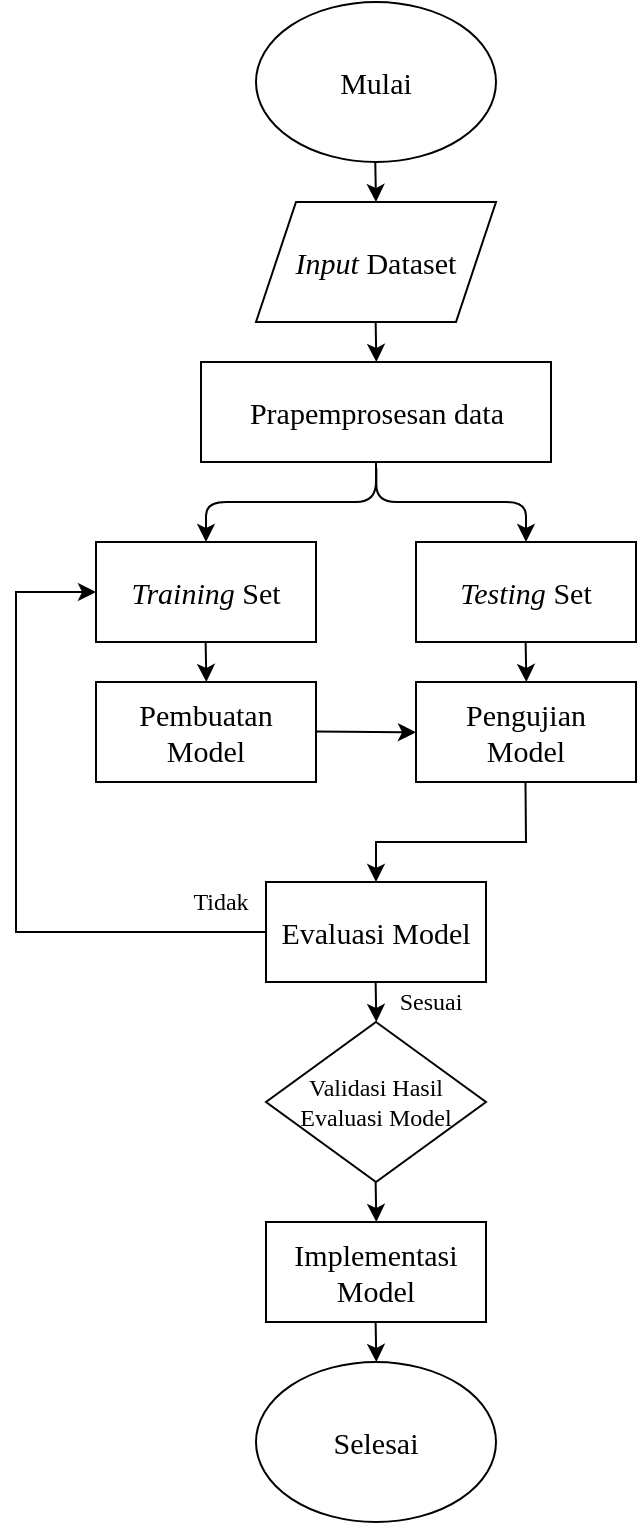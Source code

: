 <mxfile version="27.0.9">
  <diagram name="Page-1" id="srnxFx1ETwGNbWKc2Qa8">
    <mxGraphModel dx="581" dy="291" grid="1" gridSize="10" guides="1" tooltips="1" connect="1" arrows="1" fold="1" page="1" pageScale="1" pageWidth="850" pageHeight="1100" math="0" shadow="0">
      <root>
        <mxCell id="0" />
        <mxCell id="1" parent="0" />
        <mxCell id="BzqgVAIVluMR7pWpgjYR-1" value="&lt;font style=&quot;font-size: 15px;&quot; face=&quot;Times New Roman&quot;&gt;Mulai&lt;/font&gt;" style="ellipse;whiteSpace=wrap;html=1;" vertex="1" parent="1">
          <mxGeometry x="210" y="10" width="120" height="80" as="geometry" />
        </mxCell>
        <mxCell id="BzqgVAIVluMR7pWpgjYR-2" value="" style="endArrow=classic;html=1;rounded=0;" edge="1" parent="1">
          <mxGeometry width="50" height="50" relative="1" as="geometry">
            <mxPoint x="269.64" y="90" as="sourcePoint" />
            <mxPoint x="270" y="110" as="targetPoint" />
          </mxGeometry>
        </mxCell>
        <mxCell id="BzqgVAIVluMR7pWpgjYR-3" value="&lt;font style=&quot;font-size: 15px;&quot; face=&quot;Times New Roman&quot;&gt;&lt;i&gt;Input &lt;/i&gt;Dataset&lt;/font&gt;" style="shape=parallelogram;perimeter=parallelogramPerimeter;whiteSpace=wrap;html=1;fixedSize=1;" vertex="1" parent="1">
          <mxGeometry x="210" y="110" width="120" height="60" as="geometry" />
        </mxCell>
        <mxCell id="BzqgVAIVluMR7pWpgjYR-5" value="&lt;font face=&quot;Times New Roman&quot;&gt;&lt;span style=&quot;font-size: 15px;&quot;&gt;Prapemprosesan data&lt;/span&gt;&lt;/font&gt;" style="rounded=0;whiteSpace=wrap;html=1;" vertex="1" parent="1">
          <mxGeometry x="182.5" y="190" width="175" height="50" as="geometry" />
        </mxCell>
        <mxCell id="BzqgVAIVluMR7pWpgjYR-10" value="" style="edgeStyle=elbowEdgeStyle;elbow=vertical;html=1;rounded=1;curved=0;sourcePerimeterSpacing=0;targetPerimeterSpacing=0;startSize=6;endSize=6;entryX=0.5;entryY=0;entryDx=0;entryDy=0;exitX=0.5;exitY=1;exitDx=0;exitDy=0;" edge="1" parent="1" source="BzqgVAIVluMR7pWpgjYR-5" target="BzqgVAIVluMR7pWpgjYR-14">
          <mxGeometry relative="1" as="geometry">
            <mxPoint x="270" y="310" as="sourcePoint" />
            <mxPoint x="200.0" y="360" as="targetPoint" />
            <Array as="points">
              <mxPoint x="230" y="260" />
            </Array>
          </mxGeometry>
        </mxCell>
        <mxCell id="BzqgVAIVluMR7pWpgjYR-12" value="" style="edgeStyle=elbowEdgeStyle;elbow=vertical;html=1;rounded=1;curved=0;sourcePerimeterSpacing=0;targetPerimeterSpacing=0;startSize=6;endSize=6;entryX=0.5;entryY=0;entryDx=0;entryDy=0;exitX=0.501;exitY=1.06;exitDx=0;exitDy=0;exitPerimeter=0;" edge="1" parent="1" source="BzqgVAIVluMR7pWpgjYR-5" target="BzqgVAIVluMR7pWpgjYR-15">
          <mxGeometry relative="1" as="geometry">
            <mxPoint x="270.0" y="310" as="sourcePoint" />
            <mxPoint x="340.0" y="360" as="targetPoint" />
            <Array as="points">
              <mxPoint x="300" y="260" />
            </Array>
          </mxGeometry>
        </mxCell>
        <mxCell id="BzqgVAIVluMR7pWpgjYR-14" value="&lt;i style=&quot;font-family: &amp;quot;Times New Roman&amp;quot;; font-size: 15px;&quot;&gt;Training&amp;nbsp;&lt;/i&gt;&lt;span style=&quot;font-family: &amp;quot;Times New Roman&amp;quot;; font-size: 15px;&quot;&gt;Set&lt;/span&gt;" style="rounded=0;whiteSpace=wrap;html=1;" vertex="1" parent="1">
          <mxGeometry x="130" y="280" width="110" height="50" as="geometry" />
        </mxCell>
        <mxCell id="BzqgVAIVluMR7pWpgjYR-15" value="&lt;i style=&quot;font-family: &amp;quot;Times New Roman&amp;quot;; font-size: 15px;&quot;&gt;Testing&amp;nbsp;&lt;/i&gt;&lt;span style=&quot;font-family: &amp;quot;Times New Roman&amp;quot;; font-size: 15px;&quot;&gt;Set&lt;/span&gt;" style="rounded=0;whiteSpace=wrap;html=1;" vertex="1" parent="1">
          <mxGeometry x="290" y="280" width="110" height="50" as="geometry" />
        </mxCell>
        <mxCell id="BzqgVAIVluMR7pWpgjYR-20" value="&lt;span style=&quot;font-family: &amp;quot;Times New Roman&amp;quot;; font-size: 15px;&quot;&gt;Pengujian&lt;/span&gt;&lt;div&gt;&lt;span style=&quot;font-family: &amp;quot;Times New Roman&amp;quot;; font-size: 15px;&quot;&gt;Model&lt;/span&gt;&lt;/div&gt;" style="rounded=0;whiteSpace=wrap;html=1;" vertex="1" parent="1">
          <mxGeometry x="290" y="350" width="110" height="50" as="geometry" />
        </mxCell>
        <mxCell id="BzqgVAIVluMR7pWpgjYR-21" value="" style="endArrow=classic;html=1;rounded=0;entryX=0.5;entryY=0;entryDx=0;entryDy=0;" edge="1" parent="1" target="BzqgVAIVluMR7pWpgjYR-22">
          <mxGeometry width="50" height="50" relative="1" as="geometry">
            <mxPoint x="344.74" y="400" as="sourcePoint" />
            <mxPoint x="270" y="470" as="targetPoint" />
            <Array as="points">
              <mxPoint x="345" y="430" />
              <mxPoint x="270" y="430" />
            </Array>
          </mxGeometry>
        </mxCell>
        <mxCell id="BzqgVAIVluMR7pWpgjYR-22" value="&lt;span style=&quot;font-family: &amp;quot;Times New Roman&amp;quot;; font-size: 15px;&quot;&gt;Evaluasi Model&lt;/span&gt;" style="rounded=0;whiteSpace=wrap;html=1;" vertex="1" parent="1">
          <mxGeometry x="215" y="450" width="110" height="50" as="geometry" />
        </mxCell>
        <mxCell id="BzqgVAIVluMR7pWpgjYR-23" value="" style="endArrow=classic;html=1;rounded=0;" edge="1" parent="1">
          <mxGeometry width="50" height="50" relative="1" as="geometry">
            <mxPoint x="269.82" y="170" as="sourcePoint" />
            <mxPoint x="270.18" y="190" as="targetPoint" />
          </mxGeometry>
        </mxCell>
        <mxCell id="BzqgVAIVluMR7pWpgjYR-26" value="&lt;span style=&quot;font-family: &amp;quot;Times New Roman&amp;quot;;&quot;&gt;&lt;font&gt;Validasi Hasil&lt;/font&gt;&lt;/span&gt;&lt;div&gt;&lt;span style=&quot;font-family: &amp;quot;Times New Roman&amp;quot;;&quot;&gt;&lt;font&gt;Evaluasi Model&lt;/font&gt;&lt;/span&gt;&lt;/div&gt;" style="rhombus;whiteSpace=wrap;html=1;" vertex="1" parent="1">
          <mxGeometry x="215" y="520" width="110" height="80" as="geometry" />
        </mxCell>
        <mxCell id="BzqgVAIVluMR7pWpgjYR-28" value="&lt;span style=&quot;font-family: &amp;quot;Times New Roman&amp;quot;; font-size: 15px;&quot;&gt;Implementasi Model&lt;/span&gt;" style="rounded=0;whiteSpace=wrap;html=1;" vertex="1" parent="1">
          <mxGeometry x="215" y="620" width="110" height="50" as="geometry" />
        </mxCell>
        <mxCell id="BzqgVAIVluMR7pWpgjYR-29" value="&lt;span style=&quot;font-family: &amp;quot;Times New Roman&amp;quot;; font-size: 15px;&quot;&gt;Selesai&lt;/span&gt;" style="ellipse;whiteSpace=wrap;html=1;" vertex="1" parent="1">
          <mxGeometry x="210" y="690" width="120" height="80" as="geometry" />
        </mxCell>
        <mxCell id="BzqgVAIVluMR7pWpgjYR-32" value="" style="endArrow=classic;html=1;rounded=0;" edge="1" parent="1">
          <mxGeometry width="50" height="50" relative="1" as="geometry">
            <mxPoint x="344.82" y="330" as="sourcePoint" />
            <mxPoint x="345.18" y="350" as="targetPoint" />
          </mxGeometry>
        </mxCell>
        <mxCell id="BzqgVAIVluMR7pWpgjYR-33" value="" style="endArrow=classic;html=1;rounded=0;" edge="1" parent="1">
          <mxGeometry width="50" height="50" relative="1" as="geometry">
            <mxPoint x="269.81" y="500" as="sourcePoint" />
            <mxPoint x="270.17" y="520" as="targetPoint" />
          </mxGeometry>
        </mxCell>
        <mxCell id="BzqgVAIVluMR7pWpgjYR-34" value="" style="endArrow=classic;html=1;rounded=0;" edge="1" parent="1">
          <mxGeometry width="50" height="50" relative="1" as="geometry">
            <mxPoint x="269.81" y="600" as="sourcePoint" />
            <mxPoint x="270.17" y="620" as="targetPoint" />
          </mxGeometry>
        </mxCell>
        <mxCell id="BzqgVAIVluMR7pWpgjYR-35" value="" style="endArrow=classic;html=1;rounded=0;" edge="1" parent="1">
          <mxGeometry width="50" height="50" relative="1" as="geometry">
            <mxPoint x="269.81" y="670" as="sourcePoint" />
            <mxPoint x="270.17" y="690" as="targetPoint" />
          </mxGeometry>
        </mxCell>
        <mxCell id="BzqgVAIVluMR7pWpgjYR-36" value="" style="endArrow=classic;html=1;rounded=0;entryX=0;entryY=0.5;entryDx=0;entryDy=0;" edge="1" parent="1">
          <mxGeometry width="50" height="50" relative="1" as="geometry">
            <mxPoint x="240" y="374.77" as="sourcePoint" />
            <mxPoint x="290" y="375.15" as="targetPoint" />
          </mxGeometry>
        </mxCell>
        <mxCell id="BzqgVAIVluMR7pWpgjYR-37" value="" style="endArrow=classic;html=1;rounded=0;entryX=0;entryY=0.5;entryDx=0;entryDy=0;" edge="1" parent="1" target="BzqgVAIVluMR7pWpgjYR-14">
          <mxGeometry width="50" height="50" relative="1" as="geometry">
            <mxPoint x="215" y="475" as="sourcePoint" />
            <mxPoint x="165" y="474.62" as="targetPoint" />
            <Array as="points">
              <mxPoint x="90" y="475" />
              <mxPoint x="90" y="305" />
            </Array>
          </mxGeometry>
        </mxCell>
        <mxCell id="BzqgVAIVluMR7pWpgjYR-38" value="&lt;font face=&quot;Times New Roman&quot;&gt;&lt;span style=&quot;font-size: 15px;&quot;&gt;Pembuatan Model&lt;/span&gt;&lt;/font&gt;" style="rounded=0;whiteSpace=wrap;html=1;" vertex="1" parent="1">
          <mxGeometry x="130" y="350" width="110" height="50" as="geometry" />
        </mxCell>
        <mxCell id="BzqgVAIVluMR7pWpgjYR-39" value="" style="endArrow=classic;html=1;rounded=0;" edge="1" parent="1">
          <mxGeometry width="50" height="50" relative="1" as="geometry">
            <mxPoint x="184.82" y="330" as="sourcePoint" />
            <mxPoint x="185.18" y="350" as="targetPoint" />
          </mxGeometry>
        </mxCell>
        <mxCell id="BzqgVAIVluMR7pWpgjYR-40" value="&lt;span style=&quot;font-family: &amp;quot;Times New Roman&amp;quot;;&quot;&gt;&lt;font&gt;Sesuai&lt;/font&gt;&lt;/span&gt;" style="text;html=1;align=center;verticalAlign=middle;whiteSpace=wrap;rounded=0;" vertex="1" parent="1">
          <mxGeometry x="280" y="500" width="35" height="20" as="geometry" />
        </mxCell>
        <mxCell id="BzqgVAIVluMR7pWpgjYR-41" value="&lt;font face=&quot;Times New Roman&quot;&gt;Tidak&lt;/font&gt;" style="text;html=1;align=center;verticalAlign=middle;whiteSpace=wrap;rounded=0;" vertex="1" parent="1">
          <mxGeometry x="175" y="450" width="35" height="20" as="geometry" />
        </mxCell>
      </root>
    </mxGraphModel>
  </diagram>
</mxfile>

